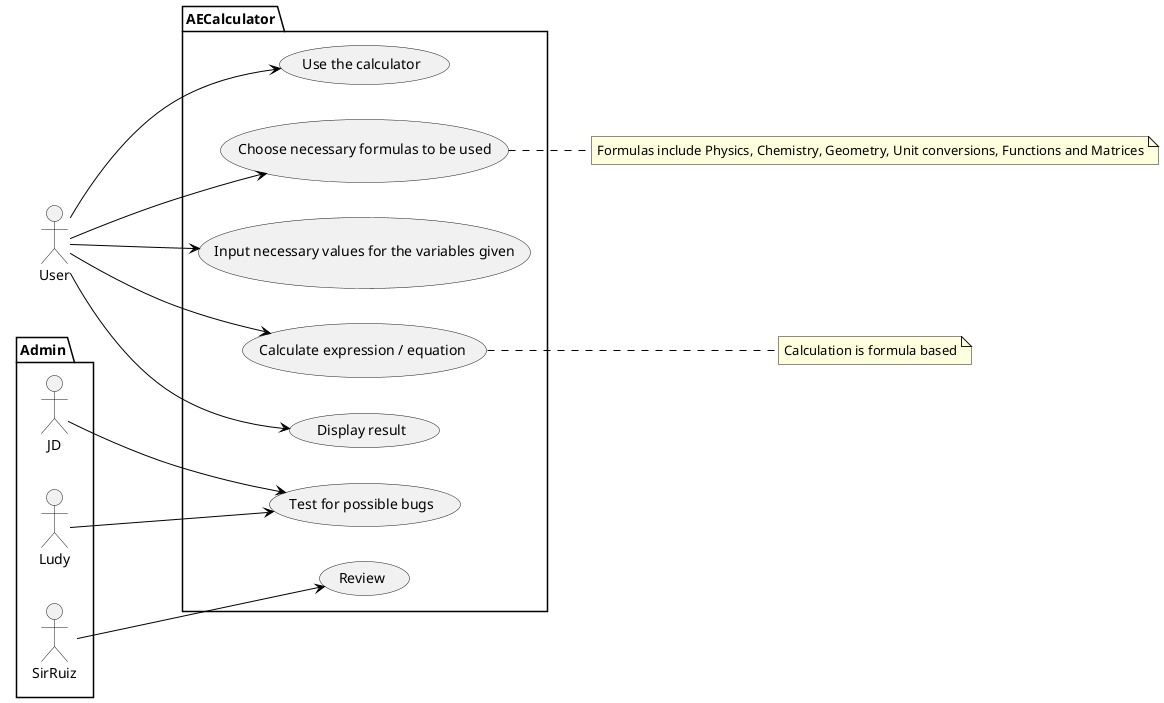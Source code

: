 @startuml
left to right direction
skinparam style strictuml
skinparam classAttributeIconSize 0
skinparam classFontColor black
skinparam classFontStyle bold
hide empty members

skinparam class {

BackgroundColor White
BorderColor black
ArrowColor black
}

package AECalculator {
    usecase "Use the calculator" as I1
    usecase "Choose necessary formulas to be used" as I2
    usecase "Input necessary values for the variables given" as I3
    usecase "Calculate expression / equation" as I4
    usecase "Display result" as I5
    usecase "Test for possible bugs" as I6
    usecase "Review" as I7
}

package Admin {
    actor JD as A1
    actor Ludy as A2
    actor SirRuiz as A3
}


A1 ---> I6
A2 ---> I6
A3 --> I7

:User: ---> I1
:User: ---> I2
:User: ---> I3
:User: ---> I4
:User: ---> I5

note right of I2 : Formulas include Physics, Chemistry, Geometry, Unit conversions, Functions and Matrices
note right of I4 : Calculation is formula based
@enduml